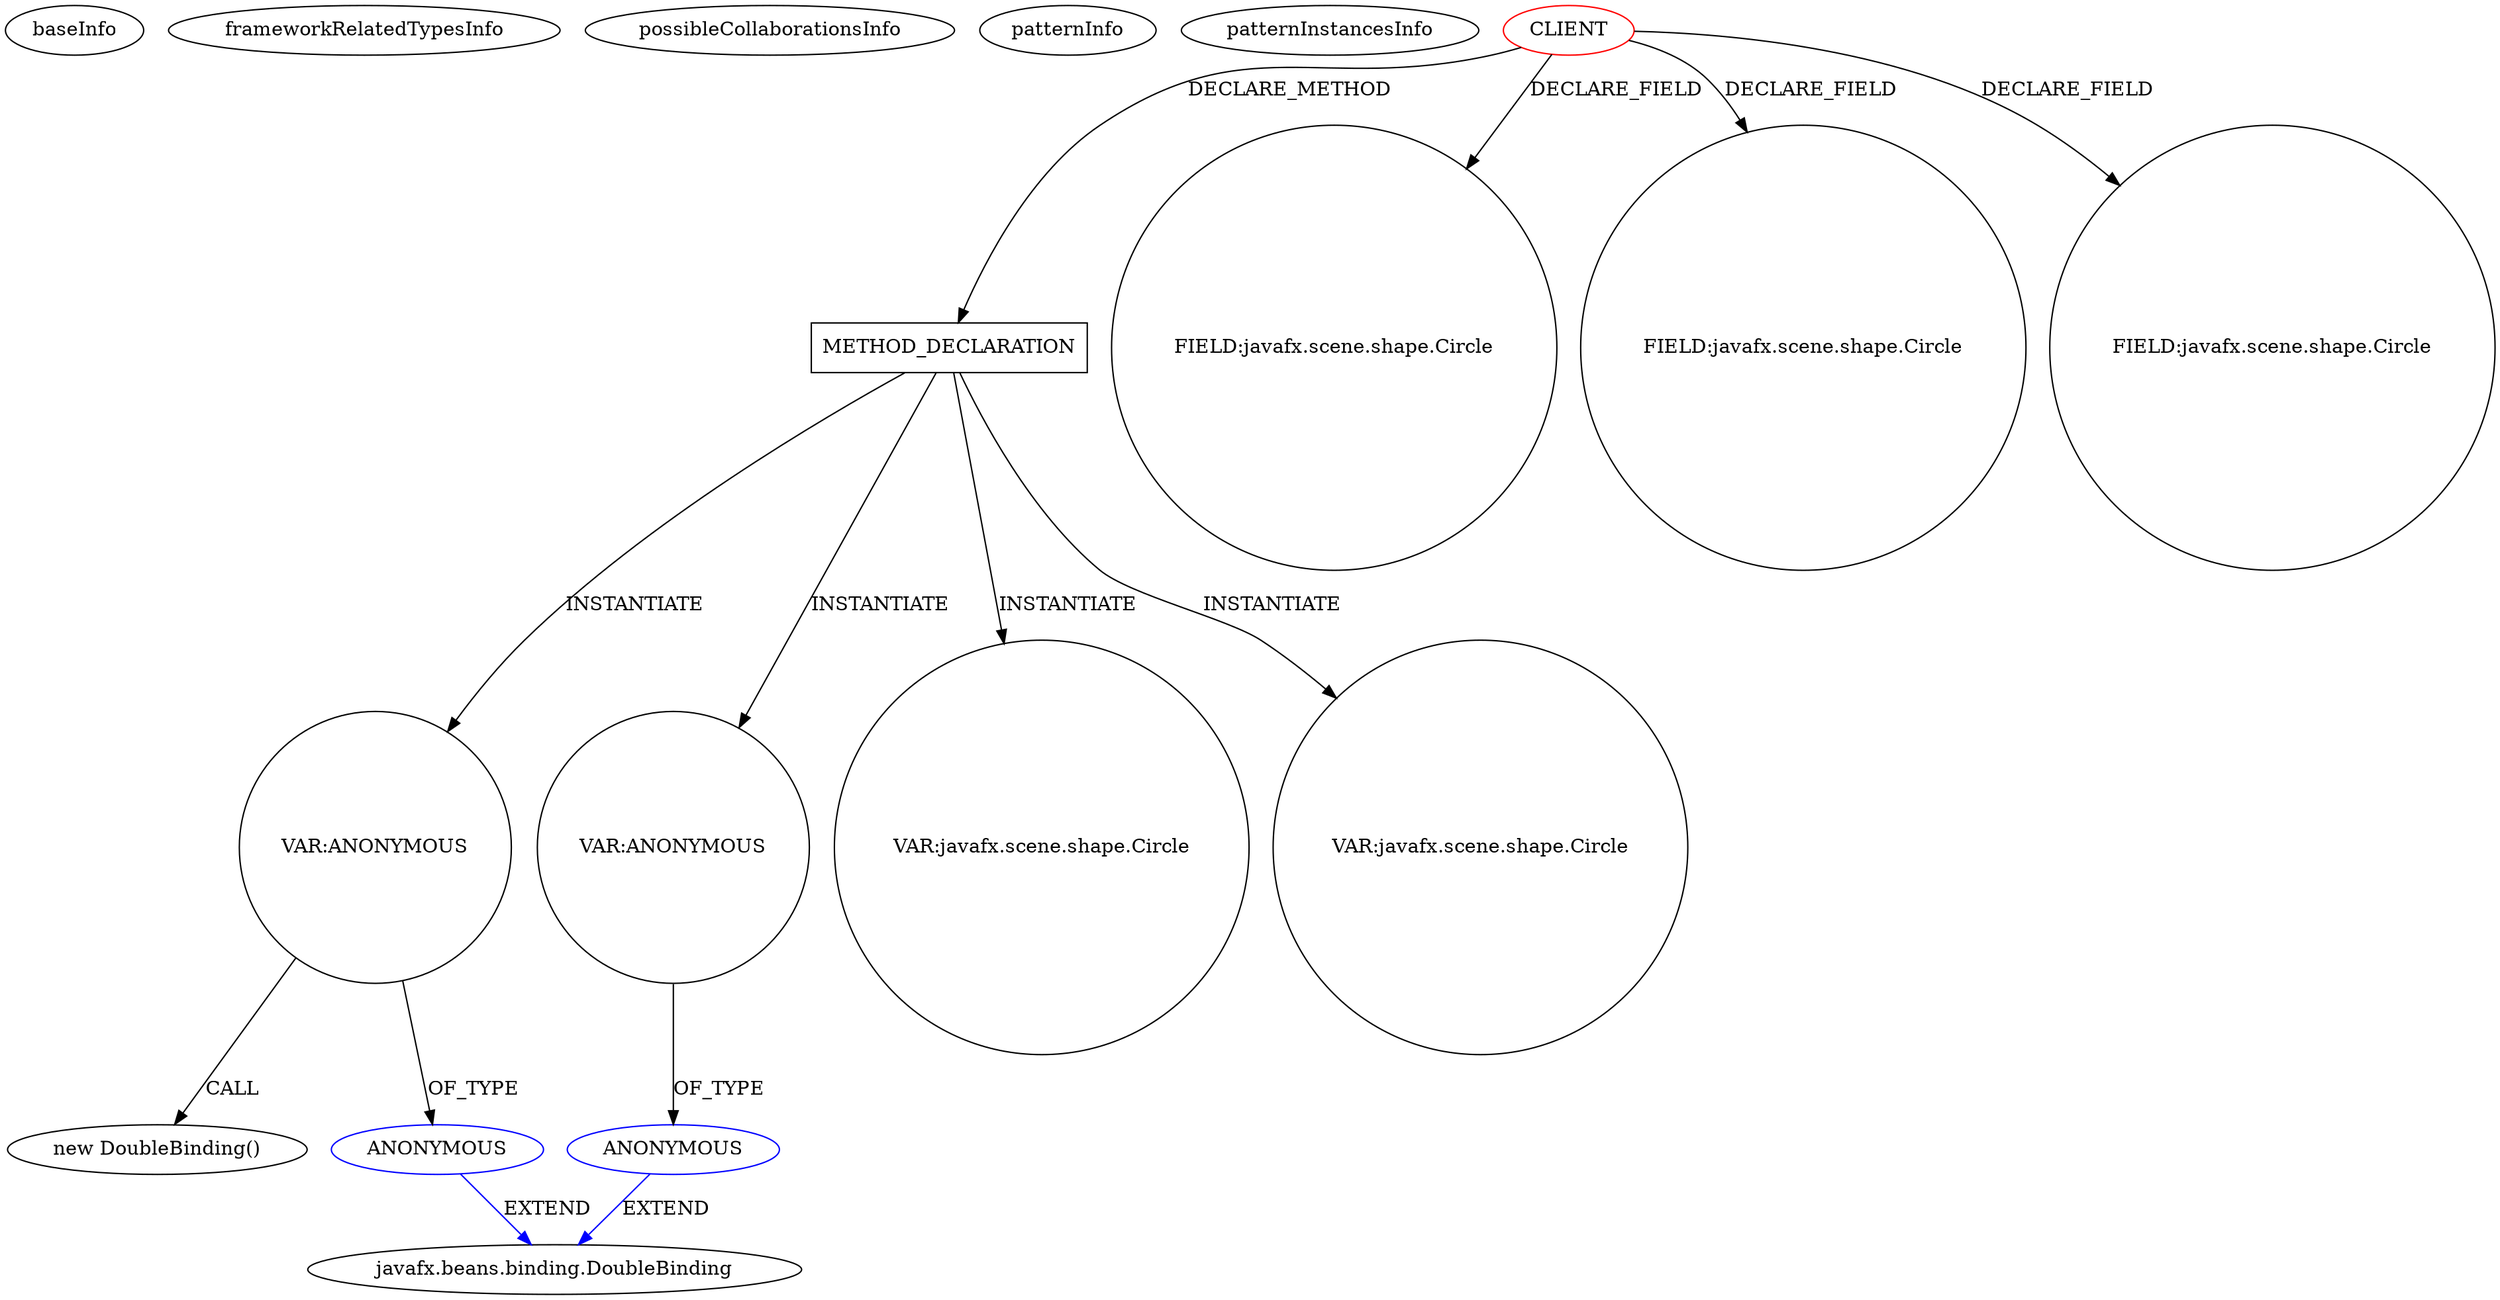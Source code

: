 digraph {
baseInfo[graphId=2933,category="pattern",isAnonymous=false,possibleRelation=false]
frameworkRelatedTypesInfo[]
possibleCollaborationsInfo[]
patternInfo[frequency=2.0,patternRootClient=0]
patternInstancesInfo[0="MrLoNee-RadialFx~/MrLoNee-RadialFx/RadialFx-master/src/com/mrlonee/radialfx/thermostat/NestNoCss.java~NestNoCss~985",1="MrLoNee-RadialFx~/MrLoNee-RadialFx/RadialFx-master/src/com/mrlonee/radialfx/thermostat/Nest.java~Nest~992"]
208[label="new DoubleBinding()",vertexType="CONSTRUCTOR_CALL",isFrameworkType=false]
209[label="VAR:ANONYMOUS",vertexType="VARIABLE_EXPRESION",isFrameworkType=false,shape=circle]
210[label="ANONYMOUS",vertexType="REFERENCE_ANONYMOUS_DECLARATION",isFrameworkType=false,color=blue]
192[label="javafx.beans.binding.DoubleBinding",vertexType="FRAMEWORK_CLASS_TYPE",isFrameworkType=false]
191[label="ANONYMOUS",vertexType="REFERENCE_ANONYMOUS_DECLARATION",isFrameworkType=false,color=blue]
190[label="VAR:ANONYMOUS",vertexType="VARIABLE_EXPRESION",isFrameworkType=false,shape=circle]
100[label="METHOD_DECLARATION",vertexType="CLIENT_METHOD_DECLARATION",isFrameworkType=false,shape=box]
0[label="CLIENT",vertexType="ROOT_CLIENT_CLASS_DECLARATION",isFrameworkType=false,color=red]
28[label="FIELD:javafx.scene.shape.Circle",vertexType="FIELD_DECLARATION",isFrameworkType=false,shape=circle]
32[label="FIELD:javafx.scene.shape.Circle",vertexType="FIELD_DECLARATION",isFrameworkType=false,shape=circle]
30[label="FIELD:javafx.scene.shape.Circle",vertexType="FIELD_DECLARATION",isFrameworkType=false,shape=circle]
139[label="VAR:javafx.scene.shape.Circle",vertexType="VARIABLE_EXPRESION",isFrameworkType=false,shape=circle]
131[label="VAR:javafx.scene.shape.Circle",vertexType="VARIABLE_EXPRESION",isFrameworkType=false,shape=circle]
191->192[label="EXTEND",color=blue]
210->192[label="EXTEND",color=blue]
0->28[label="DECLARE_FIELD"]
100->131[label="INSTANTIATE"]
209->210[label="OF_TYPE"]
0->30[label="DECLARE_FIELD"]
190->191[label="OF_TYPE"]
209->208[label="CALL"]
100->209[label="INSTANTIATE"]
100->139[label="INSTANTIATE"]
100->190[label="INSTANTIATE"]
0->100[label="DECLARE_METHOD"]
0->32[label="DECLARE_FIELD"]
}
